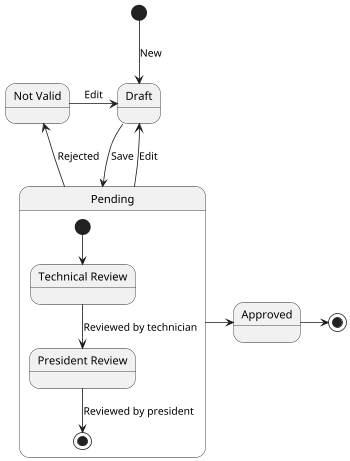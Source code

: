 @startuml
scale 350 width
[*] --> Draft : New

Draft --> Pending : Save

state Pending {

  state "Technical Review" as TechnicalReview
  state "President Review" as PresidentReview

  [*] --> TechnicalReview
  TechnicalReview --> PresidentReview : Reviewed by technician
  PresidentReview --> [*] : Reviewed by president
}
state "Not Valid" as NotValid
Pending --> NotValid : Rejected
NotValid -> Draft : Edit

Pending --> Draft : Edit

Pending -right-> Approved

Approved -> [*]

@enduml